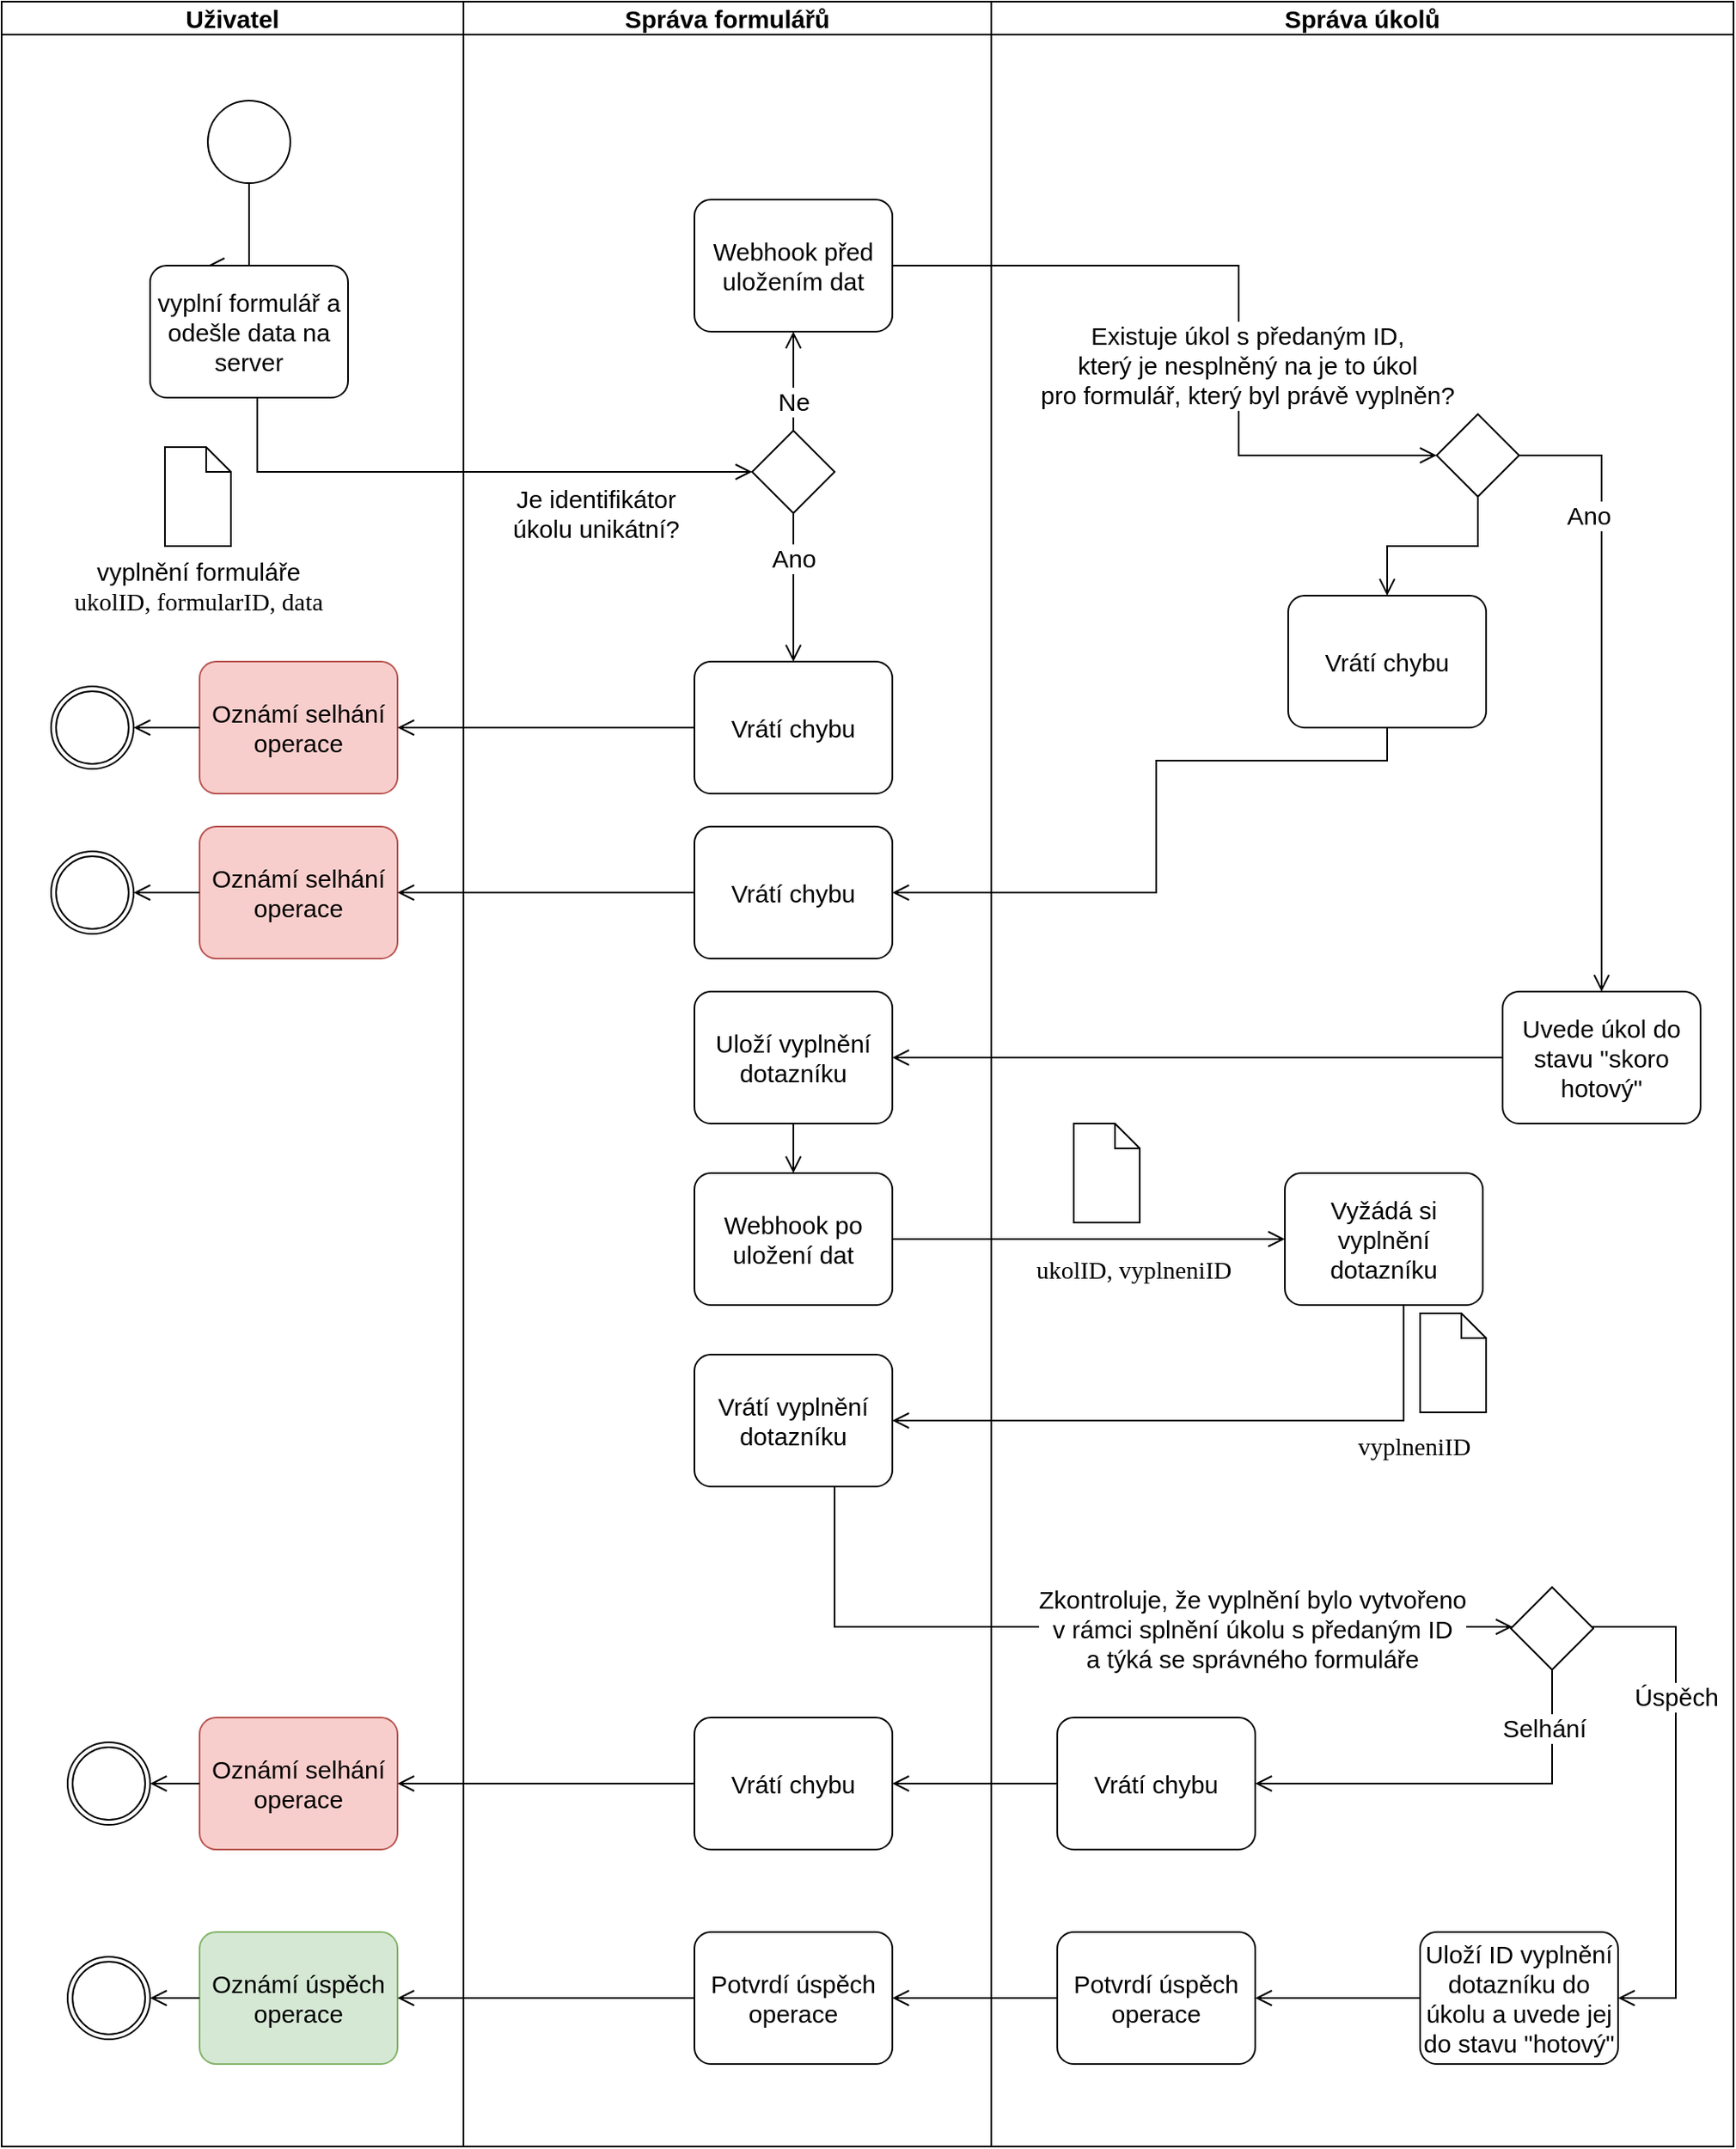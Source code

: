 <mxfile version="24.0.4" type="device">
  <diagram name="Page-1" id="aqeceY1p5TdOrNBBEWP9">
    <mxGraphModel dx="1221" dy="717" grid="0" gridSize="10" guides="1" tooltips="1" connect="1" arrows="1" fold="1" page="1" pageScale="1" pageWidth="2000" pageHeight="1169" math="0" shadow="0">
      <root>
        <mxCell id="0" />
        <mxCell id="1" parent="0" />
        <mxCell id="s02w349n_ghEumkxoNO4-16" value="Uživatel" style="swimlane;startSize=20;whiteSpace=wrap;html=1;rounded=0;strokeColor=default;align=center;verticalAlign=middle;arcSize=40;fontFamily=Helvetica;fontSize=15;fontColor=#000000;fillColor=#FFFFFF;" parent="1" vertex="1">
          <mxGeometry x="80" y="60" width="280" height="1300" as="geometry" />
        </mxCell>
        <mxCell id="s02w349n_ghEumkxoNO4-27" style="edgeStyle=orthogonalEdgeStyle;rounded=0;orthogonalLoop=1;jettySize=auto;html=1;strokeColor=#000000;align=center;verticalAlign=bottom;fontFamily=Helvetica;fontSize=15;fontColor=#000000;labelBackgroundColor=default;endArrow=open;endSize=8;" parent="s02w349n_ghEumkxoNO4-16" source="s02w349n_ghEumkxoNO4-26" edge="1">
          <mxGeometry relative="1" as="geometry">
            <mxPoint x="125" y="160" as="targetPoint" />
            <Array as="points">
              <mxPoint x="150" y="160" />
            </Array>
          </mxGeometry>
        </mxCell>
        <mxCell id="s02w349n_ghEumkxoNO4-26" value="" style="points=[[0.145,0.145,0],[0.5,0,0],[0.855,0.145,0],[1,0.5,0],[0.855,0.855,0],[0.5,1,0],[0.145,0.855,0],[0,0.5,0]];shape=mxgraph.bpmn.event;html=1;verticalLabelPosition=bottom;labelBackgroundColor=#ffffff;verticalAlign=top;align=center;perimeter=ellipsePerimeter;outlineConnect=0;aspect=fixed;outline=standard;symbol=general;rounded=1;strokeColor=default;arcSize=40;fontFamily=Helvetica;fontSize=15;fontColor=#000000;fillColor=#FFFFFF;" parent="s02w349n_ghEumkxoNO4-16" vertex="1">
          <mxGeometry x="125" y="60" width="50" height="50" as="geometry" />
        </mxCell>
        <mxCell id="s02w349n_ghEumkxoNO4-28" value="&lt;div style=&quot;font-size: 15px;&quot;&gt;vyplní formulář a odešle data na server&lt;/div&gt;" style="points=[[0.25,0,0],[0.5,0,0],[0.75,0,0],[1,0.25,0],[1,0.5,0],[1,0.75,0],[0.75,1,0],[0.5,1,0],[0.25,1,0],[0,0.75,0],[0,0.5,0],[0,0.25,0]];shape=mxgraph.bpmn.task;whiteSpace=wrap;rectStyle=rounded;size=10;html=1;container=1;expand=0;collapsible=0;taskMarker=abstract;rounded=1;strokeColor=default;align=center;verticalAlign=middle;arcSize=40;fontFamily=Helvetica;fontSize=15;fontColor=#000000;fillColor=#FFFFFF;" parent="s02w349n_ghEumkxoNO4-16" vertex="1">
          <mxGeometry x="90" y="160" width="120" height="80" as="geometry" />
        </mxCell>
        <mxCell id="s02w349n_ghEumkxoNO4-35" value="&lt;div style=&quot;font-size: 15px;&quot;&gt;vyplnění formuláře&lt;/div&gt;&lt;div style=&quot;font-size: 15px;&quot;&gt;&lt;font style=&quot;font-size: 15px;&quot; face=&quot;Lucida Console&quot;&gt;ukolID, formularID, data&lt;/font&gt;&lt;/div&gt;" style="shape=mxgraph.bpmn.data;labelPosition=center;verticalLabelPosition=bottom;align=center;verticalAlign=top;size=15;html=1;rounded=1;strokeColor=default;arcSize=40;fontFamily=Helvetica;fontSize=15;fontColor=#000000;fillColor=#FFFFFF;" parent="s02w349n_ghEumkxoNO4-16" vertex="1">
          <mxGeometry x="99" y="270" width="40" height="60" as="geometry" />
        </mxCell>
        <mxCell id="s02w349n_ghEumkxoNO4-47" value="" style="points=[[0.145,0.145,0],[0.5,0,0],[0.855,0.145,0],[1,0.5,0],[0.855,0.855,0],[0.5,1,0],[0.145,0.855,0],[0,0.5,0]];shape=mxgraph.bpmn.event;html=1;verticalLabelPosition=bottom;labelBackgroundColor=#ffffff;verticalAlign=top;align=center;perimeter=ellipsePerimeter;outlineConnect=0;aspect=fixed;outline=throwing;symbol=general;rounded=1;strokeColor=default;arcSize=40;fontFamily=Helvetica;fontSize=15;fontColor=#000000;fillColor=#FFFFFF;" parent="s02w349n_ghEumkxoNO4-16" vertex="1">
          <mxGeometry x="30" y="415.0" width="50" height="50" as="geometry" />
        </mxCell>
        <mxCell id="s02w349n_ghEumkxoNO4-45" value="Oznámí selhání operace" style="points=[[0.25,0,0],[0.5,0,0],[0.75,0,0],[1,0.25,0],[1,0.5,0],[1,0.75,0],[0.75,1,0],[0.5,1,0],[0.25,1,0],[0,0.75,0],[0,0.5,0],[0,0.25,0]];shape=mxgraph.bpmn.task;whiteSpace=wrap;rectStyle=rounded;size=10;html=1;container=1;expand=0;collapsible=0;taskMarker=abstract;rounded=1;strokeColor=#b85450;align=center;verticalAlign=middle;arcSize=40;fontFamily=Helvetica;fontSize=15;fillColor=#f8cecc;" parent="s02w349n_ghEumkxoNO4-16" vertex="1">
          <mxGeometry x="120" y="400" width="120" height="80" as="geometry" />
        </mxCell>
        <mxCell id="s02w349n_ghEumkxoNO4-46" style="edgeStyle=orthogonalEdgeStyle;rounded=0;orthogonalLoop=1;jettySize=auto;html=1;strokeColor=#000000;align=center;verticalAlign=bottom;fontFamily=Helvetica;fontSize=15;fontColor=#000000;labelBackgroundColor=default;endArrow=open;endSize=8;" parent="s02w349n_ghEumkxoNO4-16" source="s02w349n_ghEumkxoNO4-45" target="s02w349n_ghEumkxoNO4-47" edge="1">
          <mxGeometry relative="1" as="geometry">
            <mxPoint x="140" y="520.0" as="targetPoint" />
          </mxGeometry>
        </mxCell>
        <mxCell id="s02w349n_ghEumkxoNO4-55" value="Oznámí selhání operace" style="points=[[0.25,0,0],[0.5,0,0],[0.75,0,0],[1,0.25,0],[1,0.5,0],[1,0.75,0],[0.75,1,0],[0.5,1,0],[0.25,1,0],[0,0.75,0],[0,0.5,0],[0,0.25,0]];shape=mxgraph.bpmn.task;whiteSpace=wrap;rectStyle=rounded;size=10;html=1;container=1;expand=0;collapsible=0;taskMarker=abstract;rounded=1;strokeColor=#b85450;align=center;verticalAlign=middle;arcSize=40;fontFamily=Helvetica;fontSize=15;fillColor=#f8cecc;" parent="s02w349n_ghEumkxoNO4-16" vertex="1">
          <mxGeometry x="120" y="500" width="120" height="80" as="geometry" />
        </mxCell>
        <mxCell id="s02w349n_ghEumkxoNO4-57" value="" style="points=[[0.145,0.145,0],[0.5,0,0],[0.855,0.145,0],[1,0.5,0],[0.855,0.855,0],[0.5,1,0],[0.145,0.855,0],[0,0.5,0]];shape=mxgraph.bpmn.event;html=1;verticalLabelPosition=bottom;labelBackgroundColor=#ffffff;verticalAlign=top;align=center;perimeter=ellipsePerimeter;outlineConnect=0;aspect=fixed;outline=throwing;symbol=general;rounded=1;strokeColor=default;arcSize=40;fontFamily=Helvetica;fontSize=15;fontColor=#000000;fillColor=#FFFFFF;" parent="s02w349n_ghEumkxoNO4-16" vertex="1">
          <mxGeometry x="30" y="515" width="50" height="50" as="geometry" />
        </mxCell>
        <mxCell id="s02w349n_ghEumkxoNO4-56" style="edgeStyle=orthogonalEdgeStyle;rounded=0;orthogonalLoop=1;jettySize=auto;html=1;strokeColor=#000000;align=center;verticalAlign=bottom;fontFamily=Helvetica;fontSize=15;fontColor=#000000;labelBackgroundColor=default;endArrow=open;endSize=8;" parent="s02w349n_ghEumkxoNO4-16" source="s02w349n_ghEumkxoNO4-55" target="s02w349n_ghEumkxoNO4-57" edge="1">
          <mxGeometry relative="1" as="geometry">
            <mxPoint x="100" y="530" as="targetPoint" />
          </mxGeometry>
        </mxCell>
        <mxCell id="s02w349n_ghEumkxoNO4-94" value="Oznámí selhání operace" style="points=[[0.25,0,0],[0.5,0,0],[0.75,0,0],[1,0.25,0],[1,0.5,0],[1,0.75,0],[0.75,1,0],[0.5,1,0],[0.25,1,0],[0,0.75,0],[0,0.5,0],[0,0.25,0]];shape=mxgraph.bpmn.task;whiteSpace=wrap;rectStyle=rounded;size=10;html=1;container=1;expand=0;collapsible=0;taskMarker=abstract;rounded=1;strokeColor=#b85450;align=center;verticalAlign=middle;arcSize=40;fontFamily=Helvetica;fontSize=15;fillColor=#f8cecc;" parent="s02w349n_ghEumkxoNO4-16" vertex="1">
          <mxGeometry x="120" y="1040" width="120" height="80" as="geometry" />
        </mxCell>
        <mxCell id="s02w349n_ghEumkxoNO4-96" value="" style="points=[[0.145,0.145,0],[0.5,0,0],[0.855,0.145,0],[1,0.5,0],[0.855,0.855,0],[0.5,1,0],[0.145,0.855,0],[0,0.5,0]];shape=mxgraph.bpmn.event;html=1;verticalLabelPosition=bottom;labelBackgroundColor=#ffffff;verticalAlign=top;align=center;perimeter=ellipsePerimeter;outlineConnect=0;aspect=fixed;outline=throwing;symbol=general;rounded=1;strokeColor=default;arcSize=40;fontFamily=Helvetica;fontSize=15;fontColor=#000000;fillColor=#FFFFFF;" parent="s02w349n_ghEumkxoNO4-16" vertex="1">
          <mxGeometry x="40" y="1055" width="50" height="50" as="geometry" />
        </mxCell>
        <mxCell id="s02w349n_ghEumkxoNO4-95" style="edgeStyle=orthogonalEdgeStyle;rounded=0;orthogonalLoop=1;jettySize=auto;html=1;strokeColor=#000000;align=center;verticalAlign=bottom;fontFamily=Helvetica;fontSize=15;fontColor=#000000;labelBackgroundColor=default;endArrow=open;endSize=8;" parent="s02w349n_ghEumkxoNO4-16" source="s02w349n_ghEumkxoNO4-94" target="s02w349n_ghEumkxoNO4-96" edge="1">
          <mxGeometry relative="1" as="geometry">
            <mxPoint x="90" y="1080" as="targetPoint" />
          </mxGeometry>
        </mxCell>
        <mxCell id="s02w349n_ghEumkxoNO4-106" value="Oznámí úspěch operace" style="points=[[0.25,0,0],[0.5,0,0],[0.75,0,0],[1,0.25,0],[1,0.5,0],[1,0.75,0],[0.75,1,0],[0.5,1,0],[0.25,1,0],[0,0.75,0],[0,0.5,0],[0,0.25,0]];shape=mxgraph.bpmn.task;whiteSpace=wrap;rectStyle=rounded;size=10;html=1;container=1;expand=0;collapsible=0;taskMarker=abstract;rounded=1;strokeColor=#82b366;align=center;verticalAlign=middle;arcSize=40;fontFamily=Helvetica;fontSize=15;fillColor=#d5e8d4;" parent="s02w349n_ghEumkxoNO4-16" vertex="1">
          <mxGeometry x="120" y="1170" width="120" height="80" as="geometry" />
        </mxCell>
        <mxCell id="s02w349n_ghEumkxoNO4-108" value="" style="points=[[0.145,0.145,0],[0.5,0,0],[0.855,0.145,0],[1,0.5,0],[0.855,0.855,0],[0.5,1,0],[0.145,0.855,0],[0,0.5,0]];shape=mxgraph.bpmn.event;html=1;verticalLabelPosition=bottom;labelBackgroundColor=#ffffff;verticalAlign=top;align=center;perimeter=ellipsePerimeter;outlineConnect=0;aspect=fixed;outline=throwing;symbol=general;rounded=1;strokeColor=default;arcSize=40;fontFamily=Helvetica;fontSize=15;fontColor=#000000;fillColor=#FFFFFF;" parent="s02w349n_ghEumkxoNO4-16" vertex="1">
          <mxGeometry x="40" y="1185" width="50" height="50" as="geometry" />
        </mxCell>
        <mxCell id="s02w349n_ghEumkxoNO4-107" style="edgeStyle=orthogonalEdgeStyle;rounded=0;orthogonalLoop=1;jettySize=auto;html=1;strokeColor=#000000;align=center;verticalAlign=bottom;fontFamily=Helvetica;fontSize=15;fontColor=#000000;labelBackgroundColor=default;endArrow=open;endSize=8;" parent="s02w349n_ghEumkxoNO4-16" source="s02w349n_ghEumkxoNO4-106" target="s02w349n_ghEumkxoNO4-108" edge="1">
          <mxGeometry relative="1" as="geometry">
            <mxPoint x="80" y="1210" as="targetPoint" />
          </mxGeometry>
        </mxCell>
        <mxCell id="s02w349n_ghEumkxoNO4-32" style="edgeStyle=orthogonalEdgeStyle;rounded=0;orthogonalLoop=1;jettySize=auto;html=1;strokeColor=#000000;align=center;verticalAlign=bottom;fontFamily=Helvetica;fontSize=15;fontColor=#000000;labelBackgroundColor=default;endArrow=open;endSize=8;" parent="1" source="s02w349n_ghEumkxoNO4-28" target="s02w349n_ghEumkxoNO4-30" edge="1">
          <mxGeometry relative="1" as="geometry">
            <Array as="points">
              <mxPoint x="235" y="345" />
            </Array>
          </mxGeometry>
        </mxCell>
        <mxCell id="s02w349n_ghEumkxoNO4-33" value="Je identifikátor&lt;div&gt;úkolu unikátní?&lt;/div&gt;" style="edgeLabel;html=1;align=center;verticalAlign=middle;resizable=0;points=[];rounded=1;strokeColor=default;arcSize=40;fontFamily=Helvetica;fontSize=15;fontColor=#000000;fillColor=#FFFFFF;" parent="s02w349n_ghEumkxoNO4-32" vertex="1" connectable="0">
          <mxGeometry x="-0.207" relative="1" as="geometry">
            <mxPoint x="113" y="25" as="offset" />
          </mxGeometry>
        </mxCell>
        <mxCell id="s02w349n_ghEumkxoNO4-37" value="Správa formulářů" style="swimlane;startSize=20;whiteSpace=wrap;html=1;rounded=0;strokeColor=default;align=center;verticalAlign=middle;arcSize=40;fontFamily=Helvetica;fontSize=15;fontColor=#000000;fillColor=#FFFFFF;" parent="1" vertex="1">
          <mxGeometry x="360" y="60" width="320" height="1300" as="geometry" />
        </mxCell>
        <mxCell id="s02w349n_ghEumkxoNO4-104" value="Potvrdí úspěch operace" style="points=[[0.25,0,0],[0.5,0,0],[0.75,0,0],[1,0.25,0],[1,0.5,0],[1,0.75,0],[0.75,1,0],[0.5,1,0],[0.25,1,0],[0,0.75,0],[0,0.5,0],[0,0.25,0]];shape=mxgraph.bpmn.task;whiteSpace=wrap;rectStyle=rounded;size=10;html=1;container=1;expand=0;collapsible=0;taskMarker=abstract;rounded=1;strokeColor=default;align=center;verticalAlign=middle;arcSize=40;fontFamily=Helvetica;fontSize=15;fontColor=#000000;fillColor=#FFFFFF;" parent="s02w349n_ghEumkxoNO4-37" vertex="1">
          <mxGeometry x="140" y="1170" width="120" height="80" as="geometry" />
        </mxCell>
        <mxCell id="s02w349n_ghEumkxoNO4-90" value="Vrátí chybu" style="points=[[0.25,0,0],[0.5,0,0],[0.75,0,0],[1,0.25,0],[1,0.5,0],[1,0.75,0],[0.75,1,0],[0.5,1,0],[0.25,1,0],[0,0.75,0],[0,0.5,0],[0,0.25,0]];shape=mxgraph.bpmn.task;whiteSpace=wrap;rectStyle=rounded;size=10;html=1;container=1;expand=0;collapsible=0;taskMarker=abstract;rounded=1;strokeColor=default;align=center;verticalAlign=middle;arcSize=40;fontFamily=Helvetica;fontSize=15;fontColor=#000000;fillColor=#FFFFFF;" parent="s02w349n_ghEumkxoNO4-37" vertex="1">
          <mxGeometry x="140" y="1040" width="120" height="80" as="geometry" />
        </mxCell>
        <mxCell id="s02w349n_ghEumkxoNO4-77" value="Vrátí vyplnění dotazníku" style="points=[[0.25,0,0],[0.5,0,0],[0.75,0,0],[1,0.25,0],[1,0.5,0],[1,0.75,0],[0.75,1,0],[0.5,1,0],[0.25,1,0],[0,0.75,0],[0,0.5,0],[0,0.25,0]];shape=mxgraph.bpmn.task;whiteSpace=wrap;rectStyle=rounded;size=10;html=1;container=1;expand=0;collapsible=0;taskMarker=abstract;rounded=1;strokeColor=default;align=center;verticalAlign=middle;arcSize=40;fontFamily=Helvetica;fontSize=15;fontColor=#000000;fillColor=#FFFFFF;" parent="s02w349n_ghEumkxoNO4-37" vertex="1">
          <mxGeometry x="140" y="820" width="120" height="80" as="geometry" />
        </mxCell>
        <mxCell id="s02w349n_ghEumkxoNO4-65" value="Webhook po uložení dat" style="points=[[0.25,0,0],[0.5,0,0],[0.75,0,0],[1,0.25,0],[1,0.5,0],[1,0.75,0],[0.75,1,0],[0.5,1,0],[0.25,1,0],[0,0.75,0],[0,0.5,0],[0,0.25,0]];shape=mxgraph.bpmn.task;whiteSpace=wrap;rectStyle=rounded;size=10;html=1;container=1;expand=0;collapsible=0;taskMarker=abstract;rounded=1;strokeColor=default;align=center;verticalAlign=middle;arcSize=40;fontFamily=Helvetica;fontSize=15;fontColor=#000000;fillColor=#FFFFFF;" parent="s02w349n_ghEumkxoNO4-37" vertex="1">
          <mxGeometry x="140" y="710" width="120" height="80" as="geometry" />
        </mxCell>
        <mxCell id="s02w349n_ghEumkxoNO4-62" value="Uloží vyplnění dotazníku" style="points=[[0.25,0,0],[0.5,0,0],[0.75,0,0],[1,0.25,0],[1,0.5,0],[1,0.75,0],[0.75,1,0],[0.5,1,0],[0.25,1,0],[0,0.75,0],[0,0.5,0],[0,0.25,0]];shape=mxgraph.bpmn.task;whiteSpace=wrap;rectStyle=rounded;size=10;html=1;container=1;expand=0;collapsible=0;taskMarker=abstract;rounded=1;strokeColor=default;align=center;verticalAlign=middle;arcSize=40;fontFamily=Helvetica;fontSize=15;fontColor=#000000;fillColor=#FFFFFF;" parent="s02w349n_ghEumkxoNO4-37" vertex="1">
          <mxGeometry x="140" y="600" width="120" height="80" as="geometry" />
        </mxCell>
        <mxCell id="s02w349n_ghEumkxoNO4-64" style="edgeStyle=orthogonalEdgeStyle;rounded=0;orthogonalLoop=1;jettySize=auto;html=1;strokeColor=#000000;align=center;verticalAlign=bottom;fontFamily=Helvetica;fontSize=15;fontColor=#000000;labelBackgroundColor=default;endArrow=open;endSize=8;" parent="s02w349n_ghEumkxoNO4-37" source="s02w349n_ghEumkxoNO4-62" target="s02w349n_ghEumkxoNO4-65" edge="1">
          <mxGeometry relative="1" as="geometry">
            <mxPoint x="225" y="720" as="targetPoint" />
          </mxGeometry>
        </mxCell>
        <mxCell id="s02w349n_ghEumkxoNO4-53" value="Vrátí chybu" style="points=[[0.25,0,0],[0.5,0,0],[0.75,0,0],[1,0.25,0],[1,0.5,0],[1,0.75,0],[0.75,1,0],[0.5,1,0],[0.25,1,0],[0,0.75,0],[0,0.5,0],[0,0.25,0]];shape=mxgraph.bpmn.task;whiteSpace=wrap;rectStyle=rounded;size=10;html=1;container=1;expand=0;collapsible=0;taskMarker=abstract;rounded=1;strokeColor=default;align=center;verticalAlign=middle;arcSize=40;fontFamily=Helvetica;fontSize=15;fontColor=#000000;fillColor=#FFFFFF;" parent="s02w349n_ghEumkxoNO4-37" vertex="1">
          <mxGeometry x="140" y="500" width="120" height="80" as="geometry" />
        </mxCell>
        <mxCell id="s02w349n_ghEumkxoNO4-42" value="Vrátí chybu" style="points=[[0.25,0,0],[0.5,0,0],[0.75,0,0],[1,0.25,0],[1,0.5,0],[1,0.75,0],[0.75,1,0],[0.5,1,0],[0.25,1,0],[0,0.75,0],[0,0.5,0],[0,0.25,0]];shape=mxgraph.bpmn.task;whiteSpace=wrap;rectStyle=rounded;size=10;html=1;container=1;expand=0;collapsible=0;taskMarker=abstract;rounded=1;strokeColor=default;align=center;verticalAlign=middle;arcSize=40;fontFamily=Helvetica;fontSize=15;fontColor=#000000;fillColor=#FFFFFF;" parent="s02w349n_ghEumkxoNO4-37" vertex="1">
          <mxGeometry x="140.0" y="400" width="120" height="80" as="geometry" />
        </mxCell>
        <mxCell id="s02w349n_ghEumkxoNO4-30" value="" style="points=[[0.25,0.25,0],[0.5,0,0],[0.75,0.25,0],[1,0.5,0],[0.75,0.75,0],[0.5,1,0],[0.25,0.75,0],[0,0.5,0]];shape=mxgraph.bpmn.gateway2;html=1;verticalLabelPosition=bottom;labelBackgroundColor=#ffffff;verticalAlign=top;align=center;perimeter=rhombusPerimeter;outlineConnect=0;outline=none;symbol=none;rounded=1;strokeColor=default;arcSize=40;fontFamily=Helvetica;fontSize=15;fontColor=#000000;fillColor=#FFFFFF;" parent="s02w349n_ghEumkxoNO4-37" vertex="1">
          <mxGeometry x="175" y="260" width="50" height="50" as="geometry" />
        </mxCell>
        <mxCell id="s02w349n_ghEumkxoNO4-41" style="edgeStyle=orthogonalEdgeStyle;rounded=0;orthogonalLoop=1;jettySize=auto;html=1;strokeColor=#000000;align=center;verticalAlign=bottom;fontFamily=Helvetica;fontSize=15;fontColor=#000000;labelBackgroundColor=default;endArrow=open;endSize=8;" parent="s02w349n_ghEumkxoNO4-37" source="s02w349n_ghEumkxoNO4-30" target="s02w349n_ghEumkxoNO4-42" edge="1">
          <mxGeometry relative="1" as="geometry">
            <mxPoint x="225.0" y="350" as="targetPoint" />
          </mxGeometry>
        </mxCell>
        <mxCell id="s02w349n_ghEumkxoNO4-43" value="Ano" style="edgeLabel;html=1;align=center;verticalAlign=middle;resizable=0;points=[];rounded=1;strokeColor=default;arcSize=40;fontFamily=Helvetica;fontSize=15;fontColor=#000000;fillColor=#FFFFFF;" parent="s02w349n_ghEumkxoNO4-41" vertex="1" connectable="0">
          <mxGeometry x="-0.401" relative="1" as="geometry">
            <mxPoint as="offset" />
          </mxGeometry>
        </mxCell>
        <mxCell id="s02w349n_ghEumkxoNO4-39" value="Webhook před uložením dat" style="points=[[0.25,0,0],[0.5,0,0],[0.75,0,0],[1,0.25,0],[1,0.5,0],[1,0.75,0],[0.75,1,0],[0.5,1,0],[0.25,1,0],[0,0.75,0],[0,0.5,0],[0,0.25,0]];shape=mxgraph.bpmn.task;whiteSpace=wrap;rectStyle=rounded;size=10;html=1;container=1;expand=0;collapsible=0;taskMarker=abstract;rounded=1;strokeColor=default;align=center;verticalAlign=middle;arcSize=40;fontFamily=Helvetica;fontSize=15;fontColor=#000000;fillColor=#FFFFFF;" parent="s02w349n_ghEumkxoNO4-37" vertex="1">
          <mxGeometry x="140.0" y="120" width="120" height="80" as="geometry" />
        </mxCell>
        <mxCell id="s02w349n_ghEumkxoNO4-38" style="edgeStyle=orthogonalEdgeStyle;rounded=0;orthogonalLoop=1;jettySize=auto;html=1;strokeColor=#000000;align=center;verticalAlign=bottom;fontFamily=Helvetica;fontSize=15;fontColor=#000000;labelBackgroundColor=default;endArrow=open;endSize=8;" parent="s02w349n_ghEumkxoNO4-37" source="s02w349n_ghEumkxoNO4-30" target="s02w349n_ghEumkxoNO4-39" edge="1">
          <mxGeometry relative="1" as="geometry">
            <mxPoint x="225.0" y="160" as="targetPoint" />
          </mxGeometry>
        </mxCell>
        <mxCell id="s02w349n_ghEumkxoNO4-40" value="Ne" style="edgeLabel;html=1;align=center;verticalAlign=middle;resizable=0;points=[];rounded=1;strokeColor=default;arcSize=40;fontFamily=Helvetica;fontSize=15;fontColor=#000000;fillColor=#FFFFFF;" parent="s02w349n_ghEumkxoNO4-38" vertex="1" connectable="0">
          <mxGeometry x="-0.407" relative="1" as="geometry">
            <mxPoint as="offset" />
          </mxGeometry>
        </mxCell>
        <mxCell id="s02w349n_ghEumkxoNO4-48" style="edgeStyle=orthogonalEdgeStyle;rounded=0;orthogonalLoop=1;jettySize=auto;html=1;strokeColor=#000000;align=center;verticalAlign=bottom;fontFamily=Helvetica;fontSize=15;fontColor=#000000;labelBackgroundColor=default;endArrow=open;endSize=8;" parent="1" source="s02w349n_ghEumkxoNO4-39" target="s02w349n_ghEumkxoNO4-49" edge="1">
          <mxGeometry relative="1" as="geometry">
            <mxPoint x="930.0" y="220" as="targetPoint" />
            <Array as="points">
              <mxPoint x="830" y="220" />
              <mxPoint x="830" y="335" />
            </Array>
          </mxGeometry>
        </mxCell>
        <mxCell id="s02w349n_ghEumkxoNO4-50" value="Existuje úkol s předaným ID,&lt;div style=&quot;font-size: 15px;&quot;&gt;který je nesplněný na je to úkol&lt;/div&gt;&lt;div style=&quot;font-size: 15px;&quot;&gt;pro formulář, který byl právě vyplněn?&lt;/div&gt;" style="edgeLabel;html=1;align=center;verticalAlign=middle;resizable=0;points=[];rounded=1;strokeColor=default;arcSize=40;fontFamily=Helvetica;fontSize=15;fontColor=#000000;fillColor=#FFFFFF;" parent="s02w349n_ghEumkxoNO4-48" vertex="1" connectable="0">
          <mxGeometry x="0.516" relative="1" as="geometry">
            <mxPoint x="-8" y="-55" as="offset" />
          </mxGeometry>
        </mxCell>
        <mxCell id="s02w349n_ghEumkxoNO4-44" style="edgeStyle=orthogonalEdgeStyle;rounded=0;orthogonalLoop=1;jettySize=auto;html=1;strokeColor=#000000;align=center;verticalAlign=bottom;fontFamily=Helvetica;fontSize=15;fontColor=#000000;labelBackgroundColor=default;endArrow=open;endSize=8;" parent="1" source="s02w349n_ghEumkxoNO4-42" target="s02w349n_ghEumkxoNO4-45" edge="1">
          <mxGeometry relative="1" as="geometry">
            <mxPoint x="220" y="500" as="targetPoint" />
          </mxGeometry>
        </mxCell>
        <mxCell id="s02w349n_ghEumkxoNO4-58" style="edgeStyle=orthogonalEdgeStyle;rounded=0;orthogonalLoop=1;jettySize=auto;html=1;strokeColor=#000000;align=center;verticalAlign=bottom;fontFamily=Helvetica;fontSize=15;fontColor=#000000;labelBackgroundColor=default;endArrow=open;endSize=8;" parent="1" source="s02w349n_ghEumkxoNO4-49" target="s02w349n_ghEumkxoNO4-59" edge="1">
          <mxGeometry relative="1" as="geometry">
            <mxPoint x="975.0" y="160" as="targetPoint" />
            <Array as="points">
              <mxPoint x="1050" y="335" />
            </Array>
          </mxGeometry>
        </mxCell>
        <mxCell id="s02w349n_ghEumkxoNO4-60" value="Ano" style="edgeLabel;html=1;align=center;verticalAlign=middle;resizable=0;points=[];rounded=1;strokeColor=default;arcSize=40;fontFamily=Helvetica;fontSize=15;fontColor=#000000;fillColor=#FFFFFF;" parent="s02w349n_ghEumkxoNO4-58" vertex="1" connectable="0">
          <mxGeometry x="-0.567" y="-4" relative="1" as="geometry">
            <mxPoint x="-4" y="5" as="offset" />
          </mxGeometry>
        </mxCell>
        <mxCell id="s02w349n_ghEumkxoNO4-84" style="edgeStyle=orthogonalEdgeStyle;rounded=0;orthogonalLoop=1;jettySize=auto;html=1;strokeColor=#000000;align=center;verticalAlign=bottom;fontFamily=Helvetica;fontSize=15;fontColor=#000000;labelBackgroundColor=default;endArrow=open;endSize=8;" parent="1" source="s02w349n_ghEumkxoNO4-49" target="s02w349n_ghEumkxoNO4-85" edge="1">
          <mxGeometry relative="1" as="geometry">
            <mxPoint x="975.0" y="450" as="targetPoint" />
          </mxGeometry>
        </mxCell>
        <mxCell id="s02w349n_ghEumkxoNO4-49" value="" style="points=[[0.25,0.25,0],[0.5,0,0],[0.75,0.25,0],[1,0.5,0],[0.75,0.75,0],[0.5,1,0],[0.25,0.75,0],[0,0.5,0]];shape=mxgraph.bpmn.gateway2;html=1;verticalLabelPosition=bottom;labelBackgroundColor=#ffffff;verticalAlign=top;align=center;perimeter=rhombusPerimeter;outlineConnect=0;outline=none;symbol=none;rounded=1;strokeColor=default;arcSize=40;fontFamily=Helvetica;fontSize=15;fontColor=#000000;fillColor=#FFFFFF;" parent="1" vertex="1">
          <mxGeometry x="950.0" y="310" width="50" height="50" as="geometry" />
        </mxCell>
        <mxCell id="s02w349n_ghEumkxoNO4-54" style="edgeStyle=orthogonalEdgeStyle;rounded=0;orthogonalLoop=1;jettySize=auto;html=1;strokeColor=#000000;align=center;verticalAlign=bottom;fontFamily=Helvetica;fontSize=15;fontColor=#000000;labelBackgroundColor=default;endArrow=open;endSize=8;" parent="1" source="s02w349n_ghEumkxoNO4-53" target="s02w349n_ghEumkxoNO4-55" edge="1">
          <mxGeometry relative="1" as="geometry">
            <mxPoint x="320" y="600" as="targetPoint" />
          </mxGeometry>
        </mxCell>
        <mxCell id="s02w349n_ghEumkxoNO4-61" style="edgeStyle=orthogonalEdgeStyle;rounded=0;orthogonalLoop=1;jettySize=auto;html=1;strokeColor=#000000;align=center;verticalAlign=bottom;fontFamily=Helvetica;fontSize=15;fontColor=#000000;labelBackgroundColor=default;endArrow=open;endSize=8;" parent="1" source="s02w349n_ghEumkxoNO4-59" target="s02w349n_ghEumkxoNO4-62" edge="1">
          <mxGeometry relative="1" as="geometry">
            <mxPoint x="585" y="700" as="targetPoint" />
          </mxGeometry>
        </mxCell>
        <mxCell id="s02w349n_ghEumkxoNO4-63" value="Správa úkolů" style="swimlane;startSize=20;whiteSpace=wrap;html=1;rounded=0;strokeColor=default;align=center;verticalAlign=middle;arcSize=40;fontFamily=Helvetica;fontSize=15;fontColor=#000000;fillColor=#FFFFFF;" parent="1" vertex="1">
          <mxGeometry x="680" y="60" width="450" height="1300" as="geometry" />
        </mxCell>
        <mxCell id="s02w349n_ghEumkxoNO4-68" value="" style="shape=mxgraph.bpmn.data;labelPosition=center;verticalLabelPosition=bottom;align=center;verticalAlign=top;size=15;html=1;rounded=1;strokeColor=default;arcSize=40;fontFamily=Helvetica;fontSize=15;fontColor=#000000;fillColor=#FFFFFF;" parent="s02w349n_ghEumkxoNO4-63" vertex="1">
          <mxGeometry x="50" y="680" width="40" height="60" as="geometry" />
        </mxCell>
        <mxCell id="s02w349n_ghEumkxoNO4-74" value="Vyžádá si vyplnění dotazníku" style="points=[[0.25,0,0],[0.5,0,0],[0.75,0,0],[1,0.25,0],[1,0.5,0],[1,0.75,0],[0.75,1,0],[0.5,1,0],[0.25,1,0],[0,0.75,0],[0,0.5,0],[0,0.25,0]];shape=mxgraph.bpmn.task;whiteSpace=wrap;rectStyle=rounded;size=10;html=1;container=1;expand=0;collapsible=0;taskMarker=abstract;rounded=1;strokeColor=default;align=center;verticalAlign=middle;arcSize=40;fontFamily=Helvetica;fontSize=15;fontColor=#000000;fillColor=#FFFFFF;" parent="s02w349n_ghEumkxoNO4-63" vertex="1">
          <mxGeometry x="178" y="710" width="120" height="80" as="geometry" />
        </mxCell>
        <mxCell id="s02w349n_ghEumkxoNO4-78" value="" style="shape=mxgraph.bpmn.data;labelPosition=center;verticalLabelPosition=bottom;align=center;verticalAlign=top;size=15;html=1;rounded=1;strokeColor=default;arcSize=40;fontFamily=Helvetica;fontSize=15;fontColor=#000000;fillColor=#FFFFFF;" parent="s02w349n_ghEumkxoNO4-63" vertex="1">
          <mxGeometry x="260" y="795" width="40" height="60" as="geometry" />
        </mxCell>
        <mxCell id="s02w349n_ghEumkxoNO4-82" value="" style="points=[[0.25,0.25,0],[0.5,0,0],[0.75,0.25,0],[1,0.5,0],[0.75,0.75,0],[0.5,1,0],[0.25,0.75,0],[0,0.5,0]];shape=mxgraph.bpmn.gateway2;html=1;verticalLabelPosition=bottom;labelBackgroundColor=#ffffff;verticalAlign=top;align=center;perimeter=rhombusPerimeter;outlineConnect=0;outline=none;symbol=none;rounded=1;strokeColor=default;arcSize=40;fontFamily=Helvetica;fontSize=15;fontColor=#000000;fillColor=#FFFFFF;" parent="s02w349n_ghEumkxoNO4-63" vertex="1">
          <mxGeometry x="315" y="961" width="50" height="50" as="geometry" />
        </mxCell>
        <mxCell id="s02w349n_ghEumkxoNO4-85" value="Vrátí chybu" style="points=[[0.25,0,0],[0.5,0,0],[0.75,0,0],[1,0.25,0],[1,0.5,0],[1,0.75,0],[0.75,1,0],[0.5,1,0],[0.25,1,0],[0,0.75,0],[0,0.5,0],[0,0.25,0]];shape=mxgraph.bpmn.task;whiteSpace=wrap;rectStyle=rounded;size=10;html=1;container=1;expand=0;collapsible=0;taskMarker=abstract;rounded=1;strokeColor=default;align=center;verticalAlign=middle;arcSize=40;fontFamily=Helvetica;fontSize=15;fontColor=#000000;fillColor=#FFFFFF;" parent="s02w349n_ghEumkxoNO4-63" vertex="1">
          <mxGeometry x="180.0" y="360" width="120" height="80" as="geometry" />
        </mxCell>
        <mxCell id="s02w349n_ghEumkxoNO4-88" value="Vrátí chybu" style="points=[[0.25,0,0],[0.5,0,0],[0.75,0,0],[1,0.25,0],[1,0.5,0],[1,0.75,0],[0.75,1,0],[0.5,1,0],[0.25,1,0],[0,0.75,0],[0,0.5,0],[0,0.25,0]];shape=mxgraph.bpmn.task;whiteSpace=wrap;rectStyle=rounded;size=10;html=1;container=1;expand=0;collapsible=0;taskMarker=abstract;rounded=1;strokeColor=default;align=center;verticalAlign=middle;arcSize=40;fontFamily=Helvetica;fontSize=15;fontColor=#000000;fillColor=#FFFFFF;" parent="s02w349n_ghEumkxoNO4-63" vertex="1">
          <mxGeometry x="40" y="1040" width="120" height="80" as="geometry" />
        </mxCell>
        <mxCell id="s02w349n_ghEumkxoNO4-87" style="edgeStyle=orthogonalEdgeStyle;rounded=0;orthogonalLoop=1;jettySize=auto;html=1;strokeColor=#000000;align=center;verticalAlign=bottom;fontFamily=Helvetica;fontSize=15;fontColor=#000000;labelBackgroundColor=default;endArrow=open;endSize=8;" parent="s02w349n_ghEumkxoNO4-63" source="s02w349n_ghEumkxoNO4-82" target="s02w349n_ghEumkxoNO4-88" edge="1">
          <mxGeometry relative="1" as="geometry">
            <mxPoint x="255" y="1070" as="targetPoint" />
            <Array as="points">
              <mxPoint x="340" y="1080" />
            </Array>
          </mxGeometry>
        </mxCell>
        <mxCell id="s02w349n_ghEumkxoNO4-97" value="Selhání" style="edgeLabel;html=1;align=center;verticalAlign=middle;resizable=0;points=[];rounded=1;strokeColor=default;arcSize=40;fontFamily=Helvetica;fontSize=15;fontColor=#000000;fillColor=#FFFFFF;" parent="s02w349n_ghEumkxoNO4-87" vertex="1" connectable="0">
          <mxGeometry x="-0.71" y="-5" relative="1" as="geometry">
            <mxPoint y="-1" as="offset" />
          </mxGeometry>
        </mxCell>
        <mxCell id="s02w349n_ghEumkxoNO4-99" value="Uloží ID vyplnění dotazníku do úkolu&amp;nbsp;&lt;span style=&quot;background-color: initial; font-size: 15px;&quot;&gt;a uvede jej do stavu &quot;hotový&quot;&lt;/span&gt;" style="points=[[0.25,0,0],[0.5,0,0],[0.75,0,0],[1,0.25,0],[1,0.5,0],[1,0.75,0],[0.75,1,0],[0.5,1,0],[0.25,1,0],[0,0.75,0],[0,0.5,0],[0,0.25,0]];shape=mxgraph.bpmn.task;whiteSpace=wrap;rectStyle=rounded;size=10;html=1;container=1;expand=0;collapsible=0;taskMarker=abstract;rounded=1;strokeColor=default;align=center;verticalAlign=middle;arcSize=40;fontFamily=Helvetica;fontSize=15;fontColor=#000000;fillColor=#FFFFFF;" parent="s02w349n_ghEumkxoNO4-63" vertex="1">
          <mxGeometry x="260" y="1170" width="120" height="80" as="geometry" />
        </mxCell>
        <mxCell id="s02w349n_ghEumkxoNO4-98" style="edgeStyle=orthogonalEdgeStyle;rounded=0;orthogonalLoop=1;jettySize=auto;html=1;strokeColor=#000000;align=center;verticalAlign=bottom;fontFamily=Helvetica;fontSize=15;fontColor=#000000;labelBackgroundColor=default;endArrow=open;endSize=8;" parent="s02w349n_ghEumkxoNO4-63" source="s02w349n_ghEumkxoNO4-82" target="s02w349n_ghEumkxoNO4-99" edge="1">
          <mxGeometry relative="1" as="geometry">
            <mxPoint x="330" y="1140" as="targetPoint" />
            <Array as="points">
              <mxPoint x="415" y="985" />
              <mxPoint x="415" y="1210" />
            </Array>
          </mxGeometry>
        </mxCell>
        <mxCell id="s02w349n_ghEumkxoNO4-100" value="Úspěch" style="edgeLabel;html=1;align=center;verticalAlign=middle;resizable=0;points=[];rounded=1;strokeColor=default;arcSize=40;fontFamily=Helvetica;fontSize=15;fontColor=#000000;fillColor=#FFFFFF;" parent="s02w349n_ghEumkxoNO4-98" vertex="1" connectable="0">
          <mxGeometry x="-0.402" relative="1" as="geometry">
            <mxPoint as="offset" />
          </mxGeometry>
        </mxCell>
        <mxCell id="s02w349n_ghEumkxoNO4-102" value="Potvrdí úspěch operace" style="points=[[0.25,0,0],[0.5,0,0],[0.75,0,0],[1,0.25,0],[1,0.5,0],[1,0.75,0],[0.75,1,0],[0.5,1,0],[0.25,1,0],[0,0.75,0],[0,0.5,0],[0,0.25,0]];shape=mxgraph.bpmn.task;whiteSpace=wrap;rectStyle=rounded;size=10;html=1;container=1;expand=0;collapsible=0;taskMarker=abstract;rounded=1;strokeColor=default;align=center;verticalAlign=middle;arcSize=40;fontFamily=Helvetica;fontSize=15;fontColor=#000000;fillColor=#FFFFFF;" parent="s02w349n_ghEumkxoNO4-63" vertex="1">
          <mxGeometry x="40" y="1170" width="120" height="80" as="geometry" />
        </mxCell>
        <mxCell id="s02w349n_ghEumkxoNO4-101" style="edgeStyle=orthogonalEdgeStyle;rounded=0;orthogonalLoop=1;jettySize=auto;html=1;strokeColor=#000000;align=center;verticalAlign=bottom;fontFamily=Helvetica;fontSize=15;fontColor=#000000;labelBackgroundColor=default;endArrow=open;endSize=8;" parent="s02w349n_ghEumkxoNO4-63" source="s02w349n_ghEumkxoNO4-99" target="s02w349n_ghEumkxoNO4-102" edge="1">
          <mxGeometry relative="1" as="geometry">
            <mxPoint x="180" y="1210" as="targetPoint" />
          </mxGeometry>
        </mxCell>
        <mxCell id="s02w349n_ghEumkxoNO4-59" value="Uvede úkol do stavu &quot;skoro hotový&quot;" style="points=[[0.25,0,0],[0.5,0,0],[0.75,0,0],[1,0.25,0],[1,0.5,0],[1,0.75,0],[0.75,1,0],[0.5,1,0],[0.25,1,0],[0,0.75,0],[0,0.5,0],[0,0.25,0]];shape=mxgraph.bpmn.task;whiteSpace=wrap;rectStyle=rounded;size=10;html=1;container=1;expand=0;collapsible=0;taskMarker=abstract;rounded=1;strokeColor=default;align=center;verticalAlign=middle;arcSize=40;fontFamily=Helvetica;fontSize=15;fontColor=#000000;fillColor=#FFFFFF;" parent="s02w349n_ghEumkxoNO4-63" vertex="1">
          <mxGeometry x="310.0" y="600" width="120" height="80" as="geometry" />
        </mxCell>
        <mxCell id="s02w349n_ghEumkxoNO4-66" style="edgeStyle=orthogonalEdgeStyle;rounded=0;orthogonalLoop=1;jettySize=auto;html=1;strokeColor=#000000;align=center;verticalAlign=bottom;fontFamily=Helvetica;fontSize=15;fontColor=#000000;labelBackgroundColor=default;endArrow=open;endSize=8;" parent="1" source="s02w349n_ghEumkxoNO4-65" target="s02w349n_ghEumkxoNO4-74" edge="1">
          <mxGeometry relative="1" as="geometry">
            <mxPoint x="885" y="810" as="targetPoint" />
            <Array as="points">
              <mxPoint x="760" y="810" />
              <mxPoint x="760" y="810" />
            </Array>
          </mxGeometry>
        </mxCell>
        <mxCell id="s02w349n_ghEumkxoNO4-73" value="&lt;font style=&quot;font-size: 15px;&quot; face=&quot;Lucida Console&quot;&gt;ukolID, vyplneniID&lt;/font&gt;" style="edgeLabel;html=1;align=center;verticalAlign=middle;resizable=0;points=[];rounded=1;strokeColor=default;arcSize=40;fontFamily=Helvetica;fontSize=15;fontColor=#000000;fillColor=#FFFFFF;" parent="s02w349n_ghEumkxoNO4-66" vertex="1" connectable="0">
          <mxGeometry x="0.514" y="-2" relative="1" as="geometry">
            <mxPoint x="-34" y="16" as="offset" />
          </mxGeometry>
        </mxCell>
        <mxCell id="s02w349n_ghEumkxoNO4-76" style="edgeStyle=orthogonalEdgeStyle;rounded=0;orthogonalLoop=1;jettySize=auto;html=1;strokeColor=#000000;align=center;verticalAlign=bottom;fontFamily=Helvetica;fontSize=15;fontColor=#000000;labelBackgroundColor=default;endArrow=open;endSize=8;" parent="1" source="s02w349n_ghEumkxoNO4-74" target="s02w349n_ghEumkxoNO4-77" edge="1">
          <mxGeometry relative="1" as="geometry">
            <mxPoint x="610" y="940" as="targetPoint" />
            <Array as="points">
              <mxPoint x="930" y="920" />
            </Array>
          </mxGeometry>
        </mxCell>
        <mxCell id="s02w349n_ghEumkxoNO4-79" value="&lt;font style=&quot;font-size: 15px;&quot; face=&quot;Lucida Console&quot;&gt;vyplneniID&lt;/font&gt;" style="edgeLabel;html=1;align=center;verticalAlign=middle;resizable=0;points=[];rounded=1;strokeColor=default;arcSize=40;fontFamily=Helvetica;fontSize=15;fontColor=#000000;fillColor=#FFFFFF;" parent="s02w349n_ghEumkxoNO4-76" vertex="1" connectable="0">
          <mxGeometry x="-0.024" y="-2" relative="1" as="geometry">
            <mxPoint x="121" y="17" as="offset" />
          </mxGeometry>
        </mxCell>
        <mxCell id="s02w349n_ghEumkxoNO4-80" style="edgeStyle=orthogonalEdgeStyle;rounded=0;orthogonalLoop=1;jettySize=auto;html=1;strokeColor=#000000;align=center;verticalAlign=bottom;fontFamily=Helvetica;fontSize=15;fontColor=#000000;labelBackgroundColor=default;endArrow=open;endSize=8;" parent="1" source="s02w349n_ghEumkxoNO4-77" target="s02w349n_ghEumkxoNO4-82" edge="1">
          <mxGeometry relative="1" as="geometry">
            <mxPoint x="920" y="1060" as="targetPoint" />
            <Array as="points">
              <mxPoint x="585" y="1045" />
            </Array>
          </mxGeometry>
        </mxCell>
        <mxCell id="s02w349n_ghEumkxoNO4-83" value="Zkontroluje, že vyplnění bylo vytvořeno&lt;div style=&quot;font-size: 15px;&quot;&gt;v rámci splnění úkolu s předaným ID&lt;/div&gt;&lt;div style=&quot;font-size: 15px;&quot;&gt;a týká se správného formuláře&lt;/div&gt;" style="edgeLabel;html=1;align=center;verticalAlign=middle;resizable=0;points=[];rounded=1;strokeColor=default;arcSize=40;fontFamily=Helvetica;fontSize=15;fontColor=#000000;fillColor=#FFFFFF;" parent="s02w349n_ghEumkxoNO4-80" vertex="1" connectable="0">
          <mxGeometry x="0.68" relative="1" as="geometry">
            <mxPoint x="-79" y="1" as="offset" />
          </mxGeometry>
        </mxCell>
        <mxCell id="s02w349n_ghEumkxoNO4-86" style="edgeStyle=orthogonalEdgeStyle;rounded=0;orthogonalLoop=1;jettySize=auto;html=1;strokeColor=#000000;align=center;verticalAlign=bottom;fontFamily=Helvetica;fontSize=15;fontColor=#000000;labelBackgroundColor=default;endArrow=open;endSize=8;" parent="1" source="s02w349n_ghEumkxoNO4-85" target="s02w349n_ghEumkxoNO4-53" edge="1">
          <mxGeometry relative="1" as="geometry">
            <Array as="points">
              <mxPoint x="780" y="520" />
              <mxPoint x="780" y="600" />
            </Array>
          </mxGeometry>
        </mxCell>
        <mxCell id="s02w349n_ghEumkxoNO4-91" style="edgeStyle=orthogonalEdgeStyle;rounded=0;orthogonalLoop=1;jettySize=auto;html=1;strokeColor=#000000;align=center;verticalAlign=bottom;fontFamily=Helvetica;fontSize=15;fontColor=#000000;labelBackgroundColor=default;endArrow=open;endSize=8;" parent="1" source="s02w349n_ghEumkxoNO4-90" target="s02w349n_ghEumkxoNO4-94" edge="1">
          <mxGeometry relative="1" as="geometry">
            <mxPoint x="310" y="1140" as="targetPoint" />
          </mxGeometry>
        </mxCell>
        <mxCell id="s02w349n_ghEumkxoNO4-89" style="edgeStyle=orthogonalEdgeStyle;rounded=0;orthogonalLoop=1;jettySize=auto;html=1;strokeColor=#000000;align=center;verticalAlign=bottom;fontFamily=Helvetica;fontSize=15;fontColor=#000000;labelBackgroundColor=default;endArrow=open;endSize=8;" parent="1" source="s02w349n_ghEumkxoNO4-88" target="s02w349n_ghEumkxoNO4-90" edge="1">
          <mxGeometry relative="1" as="geometry">
            <mxPoint x="620" y="1140" as="targetPoint" />
          </mxGeometry>
        </mxCell>
        <mxCell id="s02w349n_ghEumkxoNO4-103" style="edgeStyle=orthogonalEdgeStyle;rounded=0;orthogonalLoop=1;jettySize=auto;html=1;strokeColor=#000000;align=center;verticalAlign=bottom;fontFamily=Helvetica;fontSize=15;fontColor=#000000;labelBackgroundColor=default;endArrow=open;endSize=8;" parent="1" source="s02w349n_ghEumkxoNO4-102" target="s02w349n_ghEumkxoNO4-104" edge="1">
          <mxGeometry relative="1" as="geometry">
            <mxPoint x="650" y="1270" as="targetPoint" />
          </mxGeometry>
        </mxCell>
        <mxCell id="s02w349n_ghEumkxoNO4-105" style="edgeStyle=orthogonalEdgeStyle;rounded=0;orthogonalLoop=1;jettySize=auto;html=1;strokeColor=#000000;align=center;verticalAlign=bottom;fontFamily=Helvetica;fontSize=15;fontColor=#000000;labelBackgroundColor=default;endArrow=open;endSize=8;" parent="1" source="s02w349n_ghEumkxoNO4-104" target="s02w349n_ghEumkxoNO4-106" edge="1">
          <mxGeometry relative="1" as="geometry">
            <mxPoint x="310" y="1270" as="targetPoint" />
          </mxGeometry>
        </mxCell>
      </root>
    </mxGraphModel>
  </diagram>
</mxfile>
